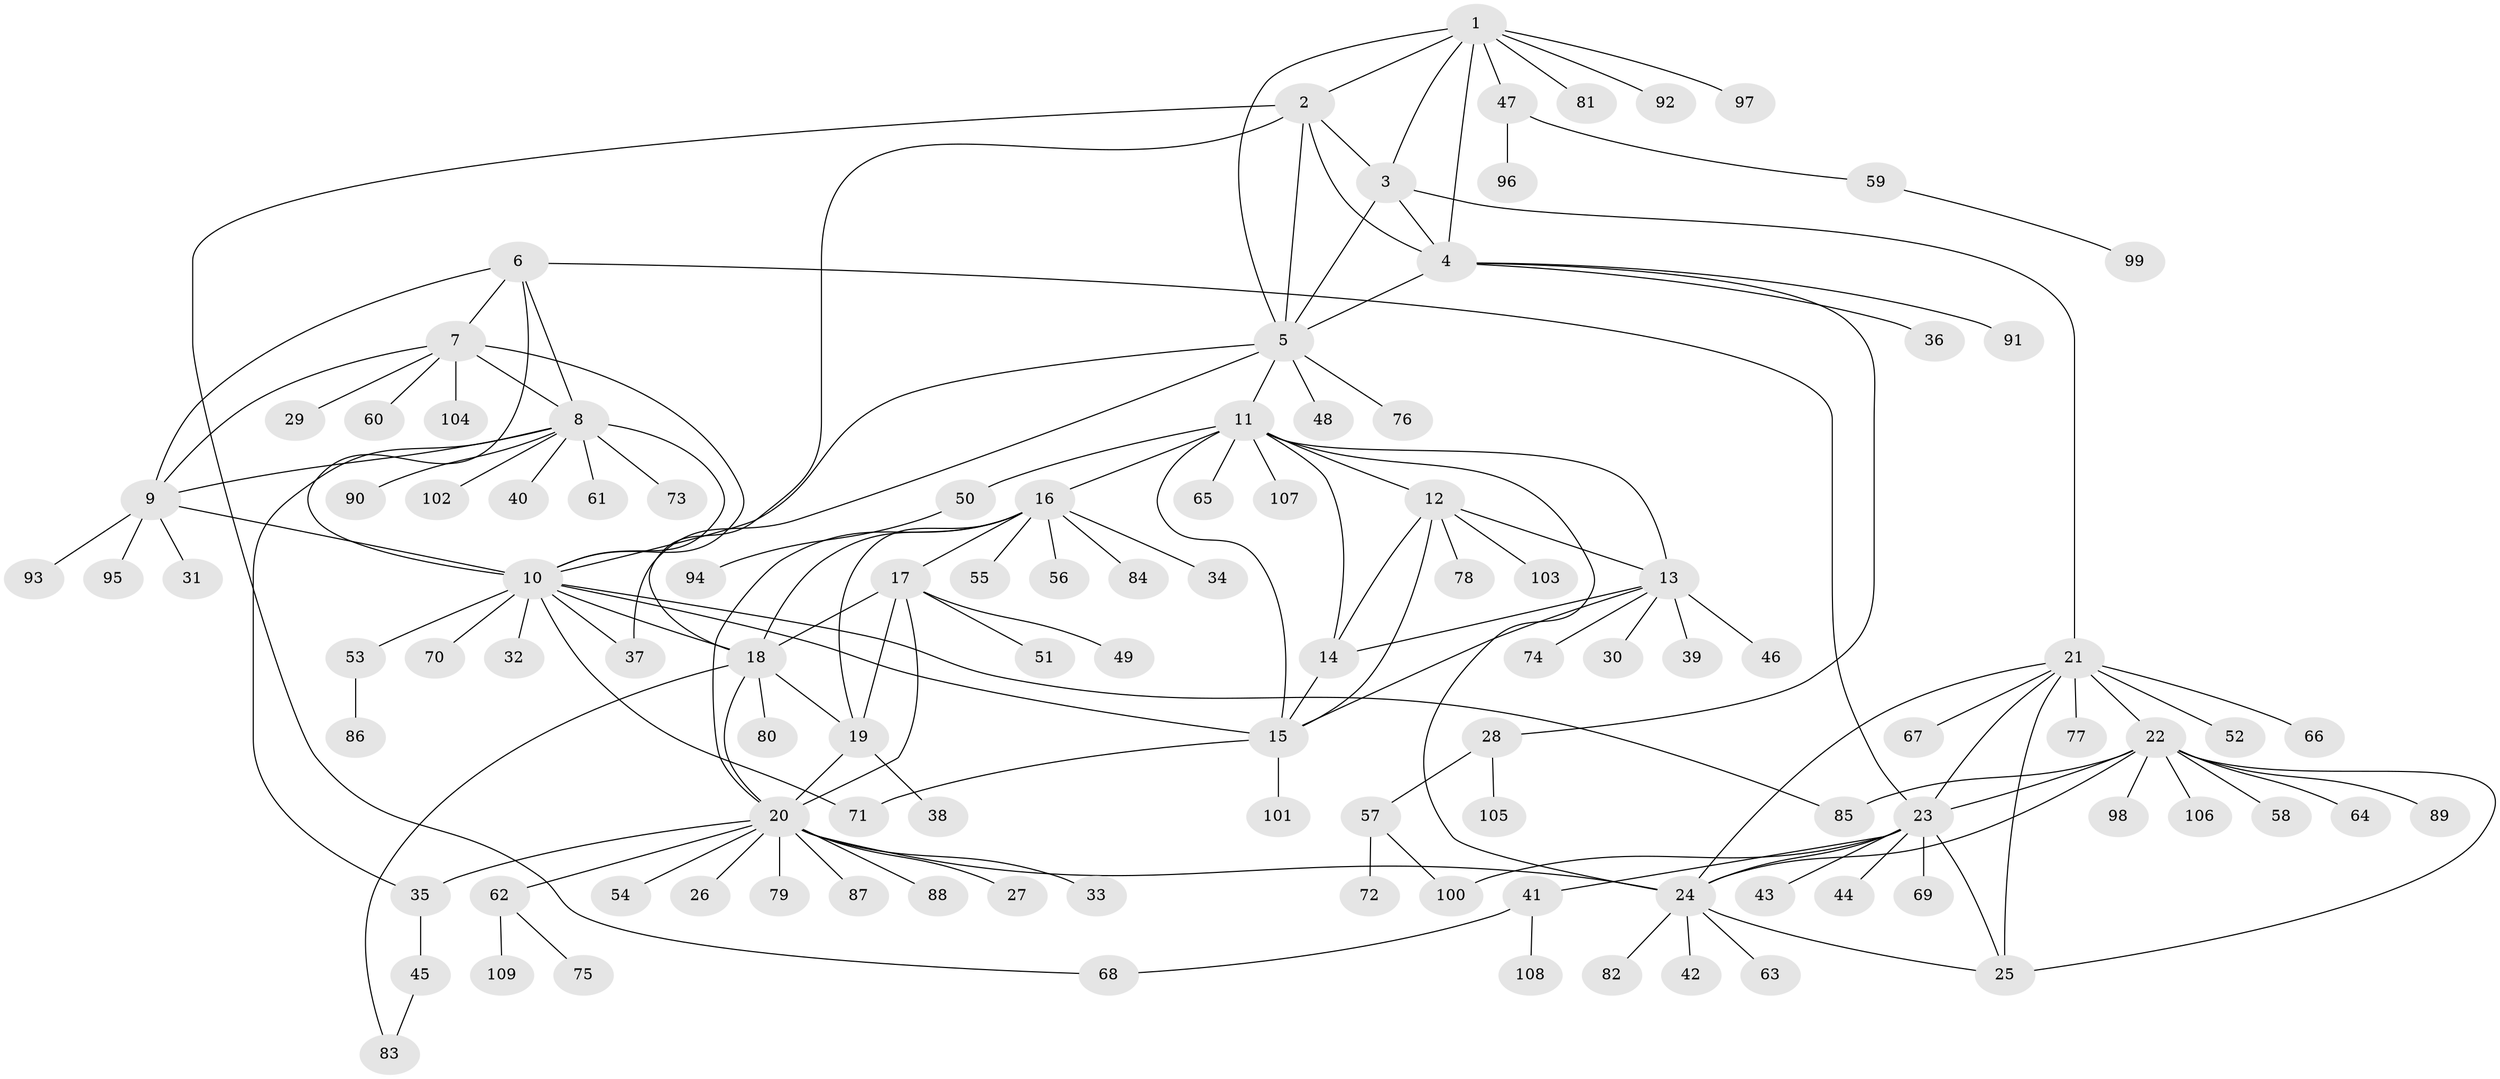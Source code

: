 // coarse degree distribution, {3: 0.03076923076923077, 11: 0.03076923076923077, 6: 0.015384615384615385, 10: 0.015384615384615385, 5: 0.015384615384615385, 1: 0.8, 12: 0.015384615384615385, 9: 0.03076923076923077, 2: 0.03076923076923077, 15: 0.015384615384615385}
// Generated by graph-tools (version 1.1) at 2025/57/03/04/25 21:57:57]
// undirected, 109 vertices, 151 edges
graph export_dot {
graph [start="1"]
  node [color=gray90,style=filled];
  1;
  2;
  3;
  4;
  5;
  6;
  7;
  8;
  9;
  10;
  11;
  12;
  13;
  14;
  15;
  16;
  17;
  18;
  19;
  20;
  21;
  22;
  23;
  24;
  25;
  26;
  27;
  28;
  29;
  30;
  31;
  32;
  33;
  34;
  35;
  36;
  37;
  38;
  39;
  40;
  41;
  42;
  43;
  44;
  45;
  46;
  47;
  48;
  49;
  50;
  51;
  52;
  53;
  54;
  55;
  56;
  57;
  58;
  59;
  60;
  61;
  62;
  63;
  64;
  65;
  66;
  67;
  68;
  69;
  70;
  71;
  72;
  73;
  74;
  75;
  76;
  77;
  78;
  79;
  80;
  81;
  82;
  83;
  84;
  85;
  86;
  87;
  88;
  89;
  90;
  91;
  92;
  93;
  94;
  95;
  96;
  97;
  98;
  99;
  100;
  101;
  102;
  103;
  104;
  105;
  106;
  107;
  108;
  109;
  1 -- 2;
  1 -- 3;
  1 -- 4;
  1 -- 5;
  1 -- 47;
  1 -- 81;
  1 -- 92;
  1 -- 97;
  2 -- 3;
  2 -- 4;
  2 -- 5;
  2 -- 18;
  2 -- 68;
  3 -- 4;
  3 -- 5;
  3 -- 21;
  4 -- 5;
  4 -- 28;
  4 -- 36;
  4 -- 91;
  5 -- 10;
  5 -- 11;
  5 -- 37;
  5 -- 48;
  5 -- 76;
  6 -- 7;
  6 -- 8;
  6 -- 9;
  6 -- 10;
  6 -- 23;
  7 -- 8;
  7 -- 9;
  7 -- 10;
  7 -- 29;
  7 -- 60;
  7 -- 104;
  8 -- 9;
  8 -- 10;
  8 -- 35;
  8 -- 40;
  8 -- 61;
  8 -- 73;
  8 -- 90;
  8 -- 102;
  9 -- 10;
  9 -- 31;
  9 -- 93;
  9 -- 95;
  10 -- 15;
  10 -- 18;
  10 -- 32;
  10 -- 37;
  10 -- 53;
  10 -- 70;
  10 -- 71;
  10 -- 85;
  11 -- 12;
  11 -- 13;
  11 -- 14;
  11 -- 15;
  11 -- 16;
  11 -- 24;
  11 -- 50;
  11 -- 65;
  11 -- 107;
  12 -- 13;
  12 -- 14;
  12 -- 15;
  12 -- 78;
  12 -- 103;
  13 -- 14;
  13 -- 15;
  13 -- 30;
  13 -- 39;
  13 -- 46;
  13 -- 74;
  14 -- 15;
  15 -- 71;
  15 -- 101;
  16 -- 17;
  16 -- 18;
  16 -- 19;
  16 -- 20;
  16 -- 34;
  16 -- 55;
  16 -- 56;
  16 -- 84;
  17 -- 18;
  17 -- 19;
  17 -- 20;
  17 -- 49;
  17 -- 51;
  18 -- 19;
  18 -- 20;
  18 -- 80;
  18 -- 83;
  19 -- 20;
  19 -- 38;
  20 -- 24;
  20 -- 26;
  20 -- 27;
  20 -- 33;
  20 -- 35;
  20 -- 54;
  20 -- 62;
  20 -- 79;
  20 -- 87;
  20 -- 88;
  21 -- 22;
  21 -- 23;
  21 -- 24;
  21 -- 25;
  21 -- 52;
  21 -- 66;
  21 -- 67;
  21 -- 77;
  22 -- 23;
  22 -- 24;
  22 -- 25;
  22 -- 58;
  22 -- 64;
  22 -- 85;
  22 -- 89;
  22 -- 98;
  22 -- 106;
  23 -- 24;
  23 -- 25;
  23 -- 41;
  23 -- 43;
  23 -- 44;
  23 -- 69;
  23 -- 100;
  24 -- 25;
  24 -- 42;
  24 -- 63;
  24 -- 82;
  28 -- 57;
  28 -- 105;
  35 -- 45;
  41 -- 68;
  41 -- 108;
  45 -- 83;
  47 -- 59;
  47 -- 96;
  50 -- 94;
  53 -- 86;
  57 -- 72;
  57 -- 100;
  59 -- 99;
  62 -- 75;
  62 -- 109;
}
